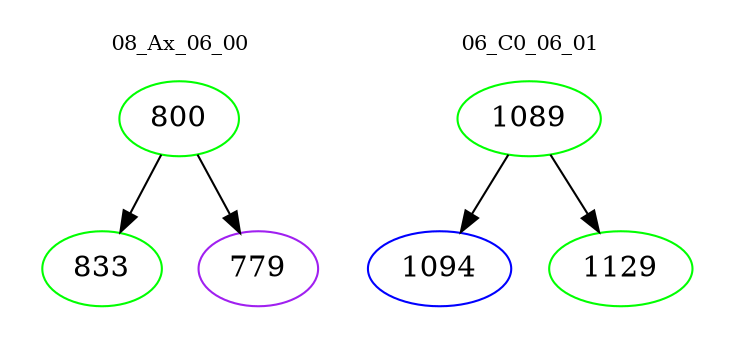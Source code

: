 digraph{
subgraph cluster_0 {
color = white
label = "08_Ax_06_00";
fontsize=10;
T0_800 [label="800", color="green"]
T0_800 -> T0_833 [color="black"]
T0_833 [label="833", color="green"]
T0_800 -> T0_779 [color="black"]
T0_779 [label="779", color="purple"]
}
subgraph cluster_1 {
color = white
label = "06_C0_06_01";
fontsize=10;
T1_1089 [label="1089", color="green"]
T1_1089 -> T1_1094 [color="black"]
T1_1094 [label="1094", color="blue"]
T1_1089 -> T1_1129 [color="black"]
T1_1129 [label="1129", color="green"]
}
}
